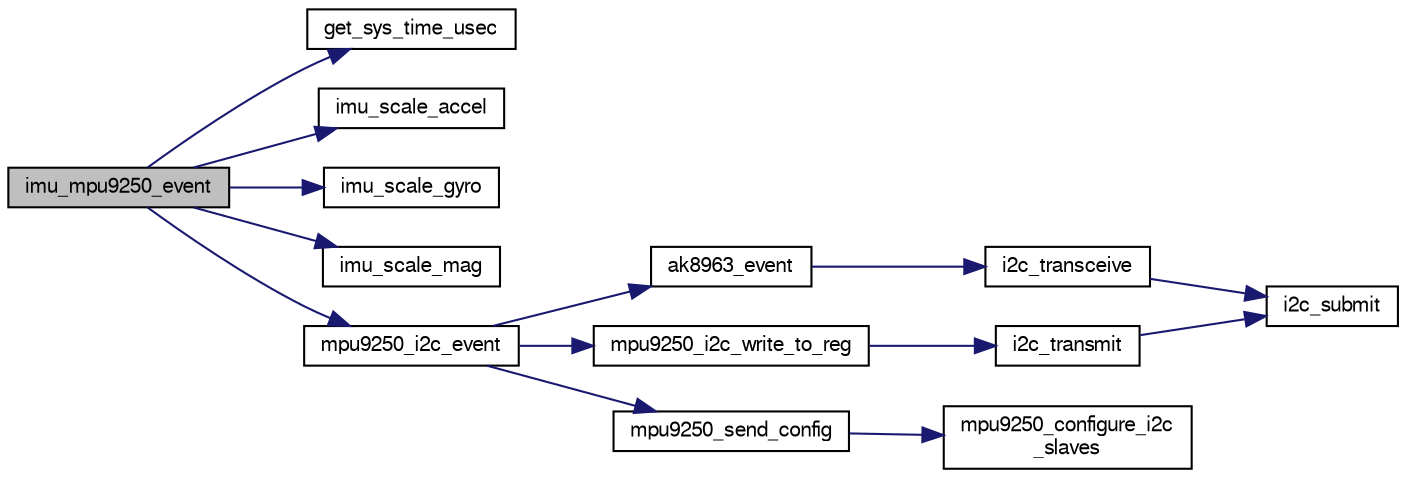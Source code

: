 digraph "imu_mpu9250_event"
{
  edge [fontname="FreeSans",fontsize="10",labelfontname="FreeSans",labelfontsize="10"];
  node [fontname="FreeSans",fontsize="10",shape=record];
  rankdir="LR";
  Node1 [label="imu_mpu9250_event",height=0.2,width=0.4,color="black", fillcolor="grey75", style="filled", fontcolor="black"];
  Node1 -> Node2 [color="midnightblue",fontsize="10",style="solid",fontname="FreeSans"];
  Node2 [label="get_sys_time_usec",height=0.2,width=0.4,color="black", fillcolor="white", style="filled",URL="$chibios_2mcu__periph_2sys__time__arch_8c.html#a7ddfef1f78a56c6b4c4c536b5d670bfb",tooltip="Get the time in microseconds since startup. "];
  Node1 -> Node3 [color="midnightblue",fontsize="10",style="solid",fontname="FreeSans"];
  Node3 [label="imu_scale_accel",height=0.2,width=0.4,color="black", fillcolor="white", style="filled",URL="$imu__vectornav_8c.html#a34a2e1e2b450191b8ab1e849239810b2"];
  Node1 -> Node4 [color="midnightblue",fontsize="10",style="solid",fontname="FreeSans"];
  Node4 [label="imu_scale_gyro",height=0.2,width=0.4,color="black", fillcolor="white", style="filled",URL="$imu__vectornav_8c.html#a8d63b0a61c8ffe88dd15b40843b1ae1d"];
  Node1 -> Node5 [color="midnightblue",fontsize="10",style="solid",fontname="FreeSans"];
  Node5 [label="imu_scale_mag",height=0.2,width=0.4,color="black", fillcolor="white", style="filled",URL="$ahrs__gx3_8c.html#a6ca6c7f78fab9df37eb980d2b4d1b3a9"];
  Node1 -> Node6 [color="midnightblue",fontsize="10",style="solid",fontname="FreeSans"];
  Node6 [label="mpu9250_i2c_event",height=0.2,width=0.4,color="black", fillcolor="white", style="filled",URL="$mpu9250__i2c_8c.html#a0dae39bc87a61581cbe1e8a8a3138c0f"];
  Node6 -> Node7 [color="midnightblue",fontsize="10",style="solid",fontname="FreeSans"];
  Node7 [label="ak8963_event",height=0.2,width=0.4,color="black", fillcolor="white", style="filled",URL="$ak8963_8c.html#a0316e3a43049d9356e6581384be3e0ae"];
  Node7 -> Node8 [color="midnightblue",fontsize="10",style="solid",fontname="FreeSans"];
  Node8 [label="i2c_transceive",height=0.2,width=0.4,color="black", fillcolor="white", style="filled",URL="$group__i2c.html#gafb731922c9fb73255aa4cc11e34bfbd6",tooltip="Submit a write/read transaction. "];
  Node8 -> Node9 [color="midnightblue",fontsize="10",style="solid",fontname="FreeSans"];
  Node9 [label="i2c_submit",height=0.2,width=0.4,color="black", fillcolor="white", style="filled",URL="$group__i2c.html#ga4eed48e542a9c71b93372f5a38d7e367",tooltip="Submit a I2C transaction. "];
  Node6 -> Node10 [color="midnightblue",fontsize="10",style="solid",fontname="FreeSans"];
  Node10 [label="mpu9250_i2c_write_to_reg",height=0.2,width=0.4,color="black", fillcolor="white", style="filled",URL="$mpu9250__i2c_8c.html#a34dd744ef31f8ad77b63bb75d3e64c1f"];
  Node10 -> Node11 [color="midnightblue",fontsize="10",style="solid",fontname="FreeSans"];
  Node11 [label="i2c_transmit",height=0.2,width=0.4,color="black", fillcolor="white", style="filled",URL="$group__i2c.html#ga54405aa058f14a143b8b1b5380015927",tooltip="Submit a write only transaction. "];
  Node11 -> Node9 [color="midnightblue",fontsize="10",style="solid",fontname="FreeSans"];
  Node6 -> Node12 [color="midnightblue",fontsize="10",style="solid",fontname="FreeSans"];
  Node12 [label="mpu9250_send_config",height=0.2,width=0.4,color="black", fillcolor="white", style="filled",URL="$mpu9250_8c.html#a5a845891a5217c8082995fbbf9c94653",tooltip="Configuration sequence called once before normal use. "];
  Node12 -> Node13 [color="midnightblue",fontsize="10",style="solid",fontname="FreeSans"];
  Node13 [label="mpu9250_configure_i2c\l_slaves",height=0.2,width=0.4,color="black", fillcolor="white", style="filled",URL="$mpu9250_8h.html#ad8c9bdb9e4d73f97f5b3daceb9e6e31b",tooltip="Configure I2C slaves of the MPU. "];
}
